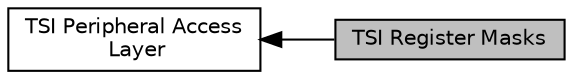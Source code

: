 digraph "TSI Register Masks"
{
  edge [fontname="Helvetica",fontsize="10",labelfontname="Helvetica",labelfontsize="10"];
  node [fontname="Helvetica",fontsize="10",shape=box];
  rankdir=LR;
  Node2 [label="TSI Peripheral Access\l Layer",height=0.2,width=0.4,color="black", fillcolor="white", style="filled",URL="$group___t_s_i___peripheral___access___layer.html",tooltip=" "];
  Node1 [label="TSI Register Masks",height=0.2,width=0.4,color="black", fillcolor="grey75", style="filled", fontcolor="black",tooltip=" "];
  Node2->Node1 [shape=plaintext, dir="back", style="solid"];
}
